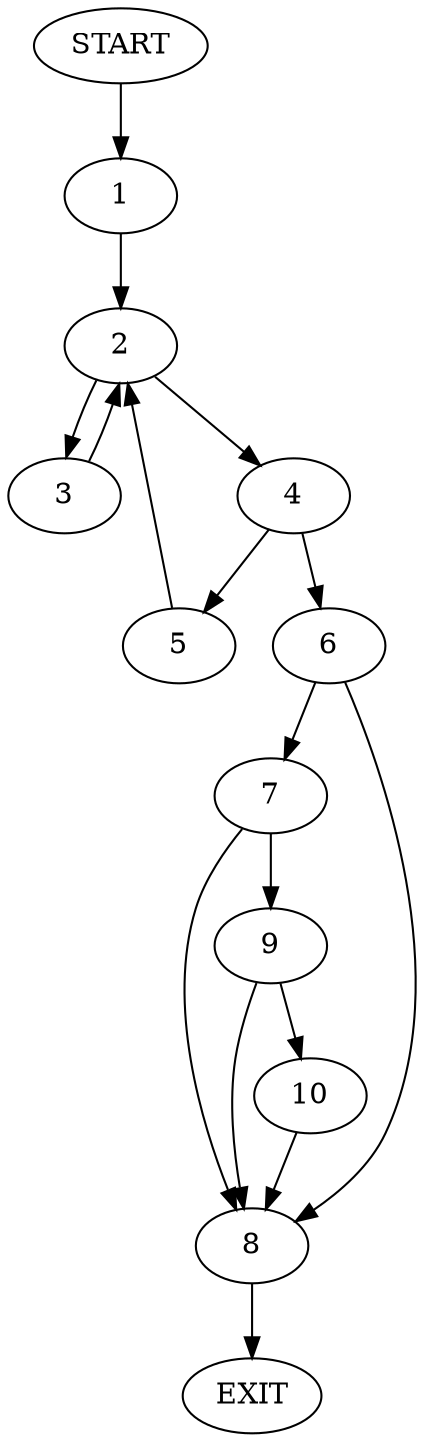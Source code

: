 digraph {
0 [label="START"];
1;
2;
3;
4;
5;
6;
7;
8;
9;
10;
11 [label="EXIT"];
0 -> 1;
1 -> 2;
2 -> 3;
2 -> 4;
3 -> 2;
4 -> 5;
4 -> 6;
5 -> 2;
6 -> 7;
6 -> 8;
7 -> 9;
7 -> 8;
8 -> 11;
9 -> 10;
9 -> 8;
10 -> 8;
}